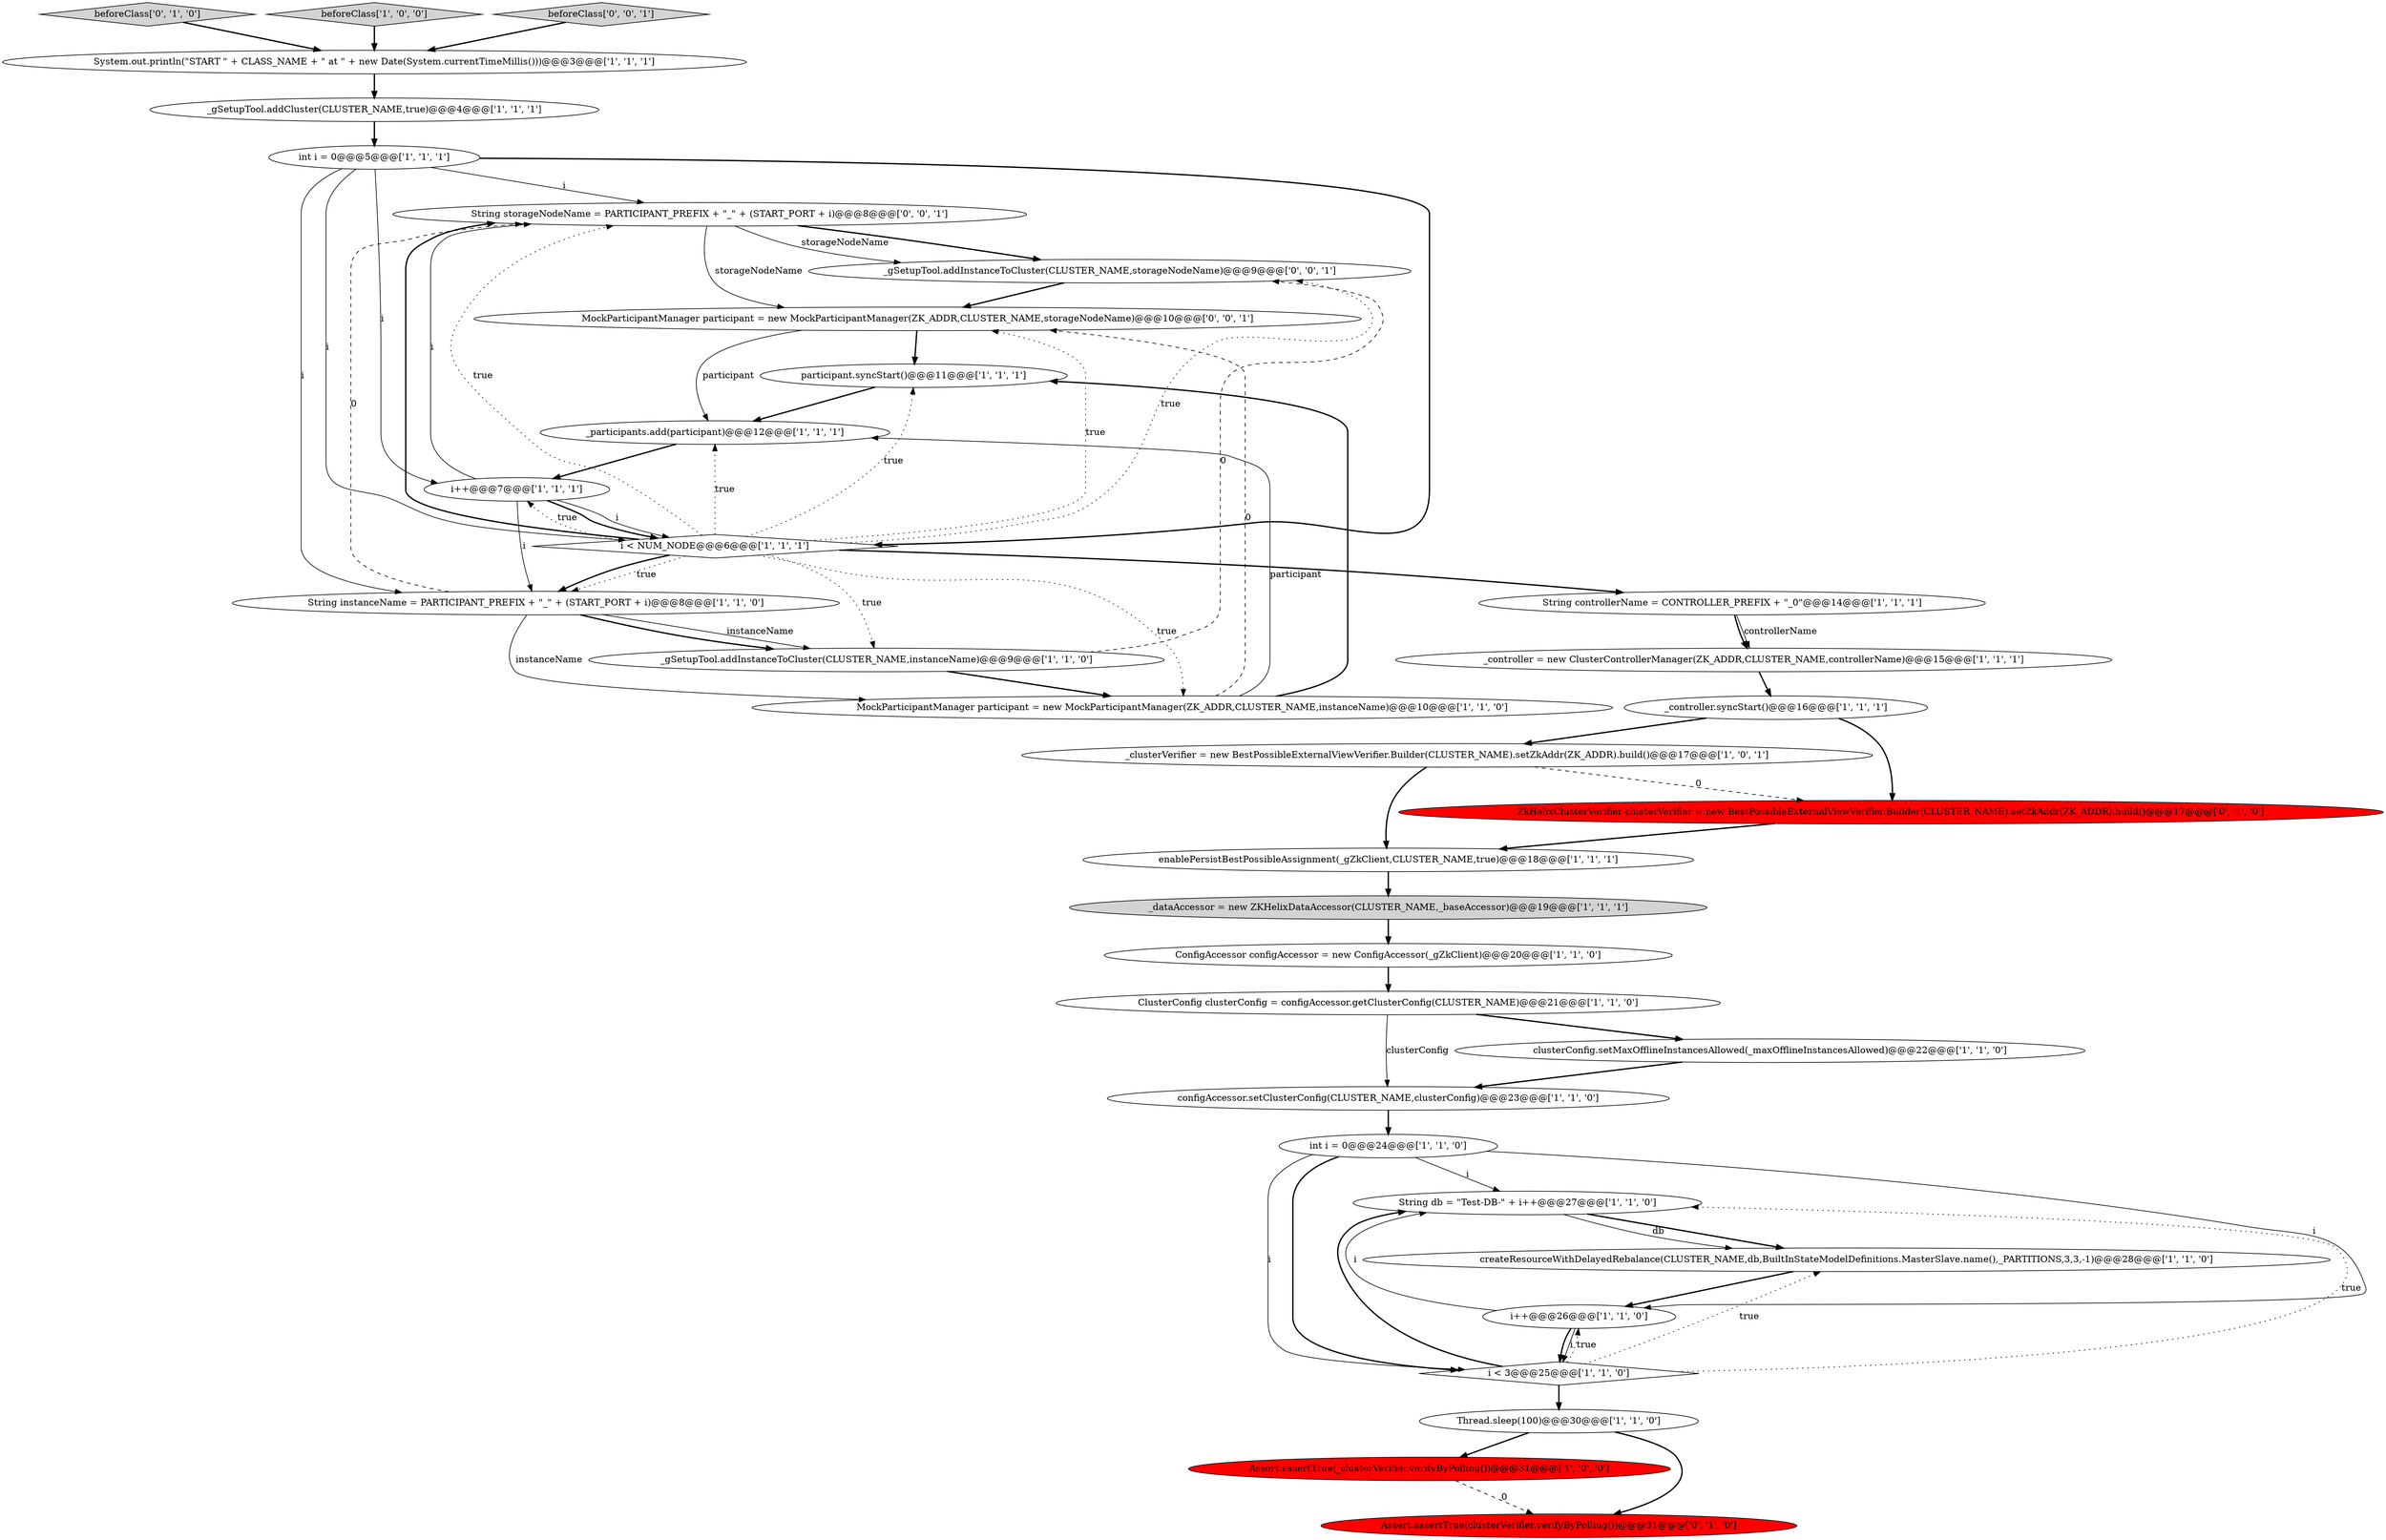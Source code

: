 digraph {
33 [style = filled, label = "String storageNodeName = PARTICIPANT_PREFIX + \"_\" + (START_PORT + i)@@@8@@@['0', '0', '1']", fillcolor = white, shape = ellipse image = "AAA0AAABBB3BBB"];
11 [style = filled, label = "i < NUM_NODE@@@6@@@['1', '1', '1']", fillcolor = white, shape = diamond image = "AAA0AAABBB1BBB"];
22 [style = filled, label = "ClusterConfig clusterConfig = configAccessor.getClusterConfig(CLUSTER_NAME)@@@21@@@['1', '1', '0']", fillcolor = white, shape = ellipse image = "AAA0AAABBB1BBB"];
24 [style = filled, label = "int i = 0@@@24@@@['1', '1', '0']", fillcolor = white, shape = ellipse image = "AAA0AAABBB1BBB"];
26 [style = filled, label = "_clusterVerifier = new BestPossibleExternalViewVerifier.Builder(CLUSTER_NAME).setZkAddr(ZK_ADDR).build()@@@17@@@['1', '0', '1']", fillcolor = white, shape = ellipse image = "AAA0AAABBB1BBB"];
18 [style = filled, label = "_dataAccessor = new ZKHelixDataAccessor(CLUSTER_NAME,_baseAccessor)@@@19@@@['1', '1', '1']", fillcolor = lightgray, shape = ellipse image = "AAA0AAABBB1BBB"];
12 [style = filled, label = "configAccessor.setClusterConfig(CLUSTER_NAME,clusterConfig)@@@23@@@['1', '1', '0']", fillcolor = white, shape = ellipse image = "AAA0AAABBB1BBB"];
32 [style = filled, label = "_gSetupTool.addInstanceToCluster(CLUSTER_NAME,storageNodeName)@@@9@@@['0', '0', '1']", fillcolor = white, shape = ellipse image = "AAA0AAABBB3BBB"];
10 [style = filled, label = "i++@@@7@@@['1', '1', '1']", fillcolor = white, shape = ellipse image = "AAA0AAABBB1BBB"];
1 [style = filled, label = "enablePersistBestPossibleAssignment(_gZkClient,CLUSTER_NAME,true)@@@18@@@['1', '1', '1']", fillcolor = white, shape = ellipse image = "AAA0AAABBB1BBB"];
28 [style = filled, label = "beforeClass['0', '1', '0']", fillcolor = lightgray, shape = diamond image = "AAA0AAABBB2BBB"];
4 [style = filled, label = "ConfigAccessor configAccessor = new ConfigAccessor(_gZkClient)@@@20@@@['1', '1', '0']", fillcolor = white, shape = ellipse image = "AAA0AAABBB1BBB"];
8 [style = filled, label = "beforeClass['1', '0', '0']", fillcolor = lightgray, shape = diamond image = "AAA0AAABBB1BBB"];
9 [style = filled, label = "_controller = new ClusterControllerManager(ZK_ADDR,CLUSTER_NAME,controllerName)@@@15@@@['1', '1', '1']", fillcolor = white, shape = ellipse image = "AAA0AAABBB1BBB"];
6 [style = filled, label = "_controller.syncStart()@@@16@@@['1', '1', '1']", fillcolor = white, shape = ellipse image = "AAA0AAABBB1BBB"];
14 [style = filled, label = "clusterConfig.setMaxOfflineInstancesAllowed(_maxOfflineInstancesAllowed)@@@22@@@['1', '1', '0']", fillcolor = white, shape = ellipse image = "AAA0AAABBB1BBB"];
5 [style = filled, label = "participant.syncStart()@@@11@@@['1', '1', '1']", fillcolor = white, shape = ellipse image = "AAA0AAABBB1BBB"];
17 [style = filled, label = "String controllerName = CONTROLLER_PREFIX + \"_0\"@@@14@@@['1', '1', '1']", fillcolor = white, shape = ellipse image = "AAA0AAABBB1BBB"];
16 [style = filled, label = "_gSetupTool.addCluster(CLUSTER_NAME,true)@@@4@@@['1', '1', '1']", fillcolor = white, shape = ellipse image = "AAA0AAABBB1BBB"];
15 [style = filled, label = "String db = \"Test-DB-\" + i++@@@27@@@['1', '1', '0']", fillcolor = white, shape = ellipse image = "AAA0AAABBB1BBB"];
27 [style = filled, label = "i < 3@@@25@@@['1', '1', '0']", fillcolor = white, shape = diamond image = "AAA0AAABBB1BBB"];
30 [style = filled, label = "ZkHelixClusterVerifier clusterVerifier = new BestPossibleExternalViewVerifier.Builder(CLUSTER_NAME).setZkAddr(ZK_ADDR).build()@@@17@@@['0', '1', '0']", fillcolor = red, shape = ellipse image = "AAA1AAABBB2BBB"];
0 [style = filled, label = "int i = 0@@@5@@@['1', '1', '1']", fillcolor = white, shape = ellipse image = "AAA0AAABBB1BBB"];
3 [style = filled, label = "createResourceWithDelayedRebalance(CLUSTER_NAME,db,BuiltInStateModelDefinitions.MasterSlave.name(),_PARTITIONS,3,3,-1)@@@28@@@['1', '1', '0']", fillcolor = white, shape = ellipse image = "AAA0AAABBB1BBB"];
2 [style = filled, label = "i++@@@26@@@['1', '1', '0']", fillcolor = white, shape = ellipse image = "AAA0AAABBB1BBB"];
13 [style = filled, label = "Assert.assertTrue(_clusterVerifier.verifyByPolling())@@@31@@@['1', '0', '0']", fillcolor = red, shape = ellipse image = "AAA1AAABBB1BBB"];
19 [style = filled, label = "_participants.add(participant)@@@12@@@['1', '1', '1']", fillcolor = white, shape = ellipse image = "AAA0AAABBB1BBB"];
31 [style = filled, label = "MockParticipantManager participant = new MockParticipantManager(ZK_ADDR,CLUSTER_NAME,storageNodeName)@@@10@@@['0', '0', '1']", fillcolor = white, shape = ellipse image = "AAA0AAABBB3BBB"];
21 [style = filled, label = "System.out.println(\"START \" + CLASS_NAME + \" at \" + new Date(System.currentTimeMillis()))@@@3@@@['1', '1', '1']", fillcolor = white, shape = ellipse image = "AAA0AAABBB1BBB"];
34 [style = filled, label = "beforeClass['0', '0', '1']", fillcolor = lightgray, shape = diamond image = "AAA0AAABBB3BBB"];
29 [style = filled, label = "Assert.assertTrue(clusterVerifier.verifyByPolling())@@@31@@@['0', '1', '0']", fillcolor = red, shape = ellipse image = "AAA1AAABBB2BBB"];
20 [style = filled, label = "MockParticipantManager participant = new MockParticipantManager(ZK_ADDR,CLUSTER_NAME,instanceName)@@@10@@@['1', '1', '0']", fillcolor = white, shape = ellipse image = "AAA0AAABBB1BBB"];
25 [style = filled, label = "Thread.sleep(100)@@@30@@@['1', '1', '0']", fillcolor = white, shape = ellipse image = "AAA0AAABBB1BBB"];
23 [style = filled, label = "_gSetupTool.addInstanceToCluster(CLUSTER_NAME,instanceName)@@@9@@@['1', '1', '0']", fillcolor = white, shape = ellipse image = "AAA0AAABBB1BBB"];
7 [style = filled, label = "String instanceName = PARTICIPANT_PREFIX + \"_\" + (START_PORT + i)@@@8@@@['1', '1', '0']", fillcolor = white, shape = ellipse image = "AAA0AAABBB1BBB"];
11->7 [style = dotted, label="true"];
11->33 [style = dotted, label="true"];
11->32 [style = dotted, label="true"];
16->0 [style = bold, label=""];
23->20 [style = bold, label=""];
6->26 [style = bold, label=""];
22->12 [style = solid, label="clusterConfig"];
30->1 [style = bold, label=""];
24->27 [style = solid, label="i"];
24->15 [style = solid, label="i"];
20->19 [style = solid, label="participant"];
25->13 [style = bold, label=""];
11->10 [style = dotted, label="true"];
13->29 [style = dashed, label="0"];
24->2 [style = solid, label="i"];
17->9 [style = bold, label=""];
26->1 [style = bold, label=""];
31->5 [style = bold, label=""];
11->23 [style = dotted, label="true"];
20->31 [style = dashed, label="0"];
7->23 [style = solid, label="instanceName"];
0->11 [style = bold, label=""];
2->27 [style = solid, label="i"];
19->10 [style = bold, label=""];
1->18 [style = bold, label=""];
11->5 [style = dotted, label="true"];
27->2 [style = dotted, label="true"];
12->24 [style = bold, label=""];
25->29 [style = bold, label=""];
27->15 [style = dotted, label="true"];
15->3 [style = bold, label=""];
34->21 [style = bold, label=""];
2->15 [style = solid, label="i"];
27->15 [style = bold, label=""];
10->11 [style = solid, label="i"];
9->6 [style = bold, label=""];
20->5 [style = bold, label=""];
27->3 [style = dotted, label="true"];
23->32 [style = dashed, label="0"];
0->33 [style = solid, label="i"];
0->10 [style = solid, label="i"];
5->19 [style = bold, label=""];
33->31 [style = solid, label="storageNodeName"];
11->20 [style = dotted, label="true"];
26->30 [style = dashed, label="0"];
28->21 [style = bold, label=""];
11->31 [style = dotted, label="true"];
18->4 [style = bold, label=""];
3->2 [style = bold, label=""];
15->3 [style = solid, label="db"];
14->12 [style = bold, label=""];
7->23 [style = bold, label=""];
0->11 [style = solid, label="i"];
11->33 [style = bold, label=""];
21->16 [style = bold, label=""];
2->27 [style = bold, label=""];
8->21 [style = bold, label=""];
11->17 [style = bold, label=""];
33->32 [style = bold, label=""];
10->33 [style = solid, label="i"];
33->32 [style = solid, label="storageNodeName"];
31->19 [style = solid, label="participant"];
11->19 [style = dotted, label="true"];
7->33 [style = dashed, label="0"];
22->14 [style = bold, label=""];
10->7 [style = solid, label="i"];
17->9 [style = solid, label="controllerName"];
4->22 [style = bold, label=""];
24->27 [style = bold, label=""];
27->25 [style = bold, label=""];
11->7 [style = bold, label=""];
32->31 [style = bold, label=""];
0->7 [style = solid, label="i"];
7->20 [style = solid, label="instanceName"];
10->11 [style = bold, label=""];
6->30 [style = bold, label=""];
}
